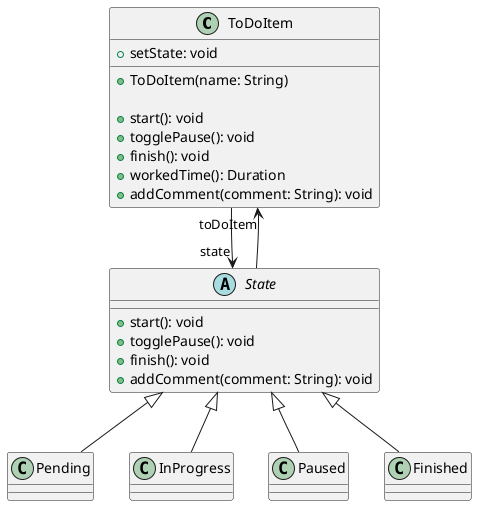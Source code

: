@startuml

class ToDoItem {
    + ToDoItem(name: String)

    + start(): void
    + togglePause(): void
    + finish(): void
    + workedTime(): Duration
    + addComment(comment: String): void

    + setState: void
}

abstract class State {
    + start(): void
    + togglePause(): void
    + finish(): void
    + addComment(comment: String): void
}

class Pending extends State {}
class InProgress extends State {}
class Paused extends State {}
class Finished extends State {}

ToDoItem --> "state" State
State --> "toDoItem" ToDoItem

@enduml